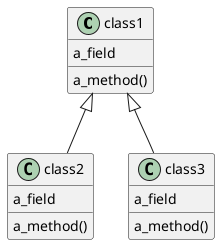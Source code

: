 @startuml
class class1{
    a_field
    a_method()
}
class class2{
    a_field
    a_method()
}
class class3{
    a_field
    a_method()
}

class1 <|-- class2
class1 <|-- class3


@enduml